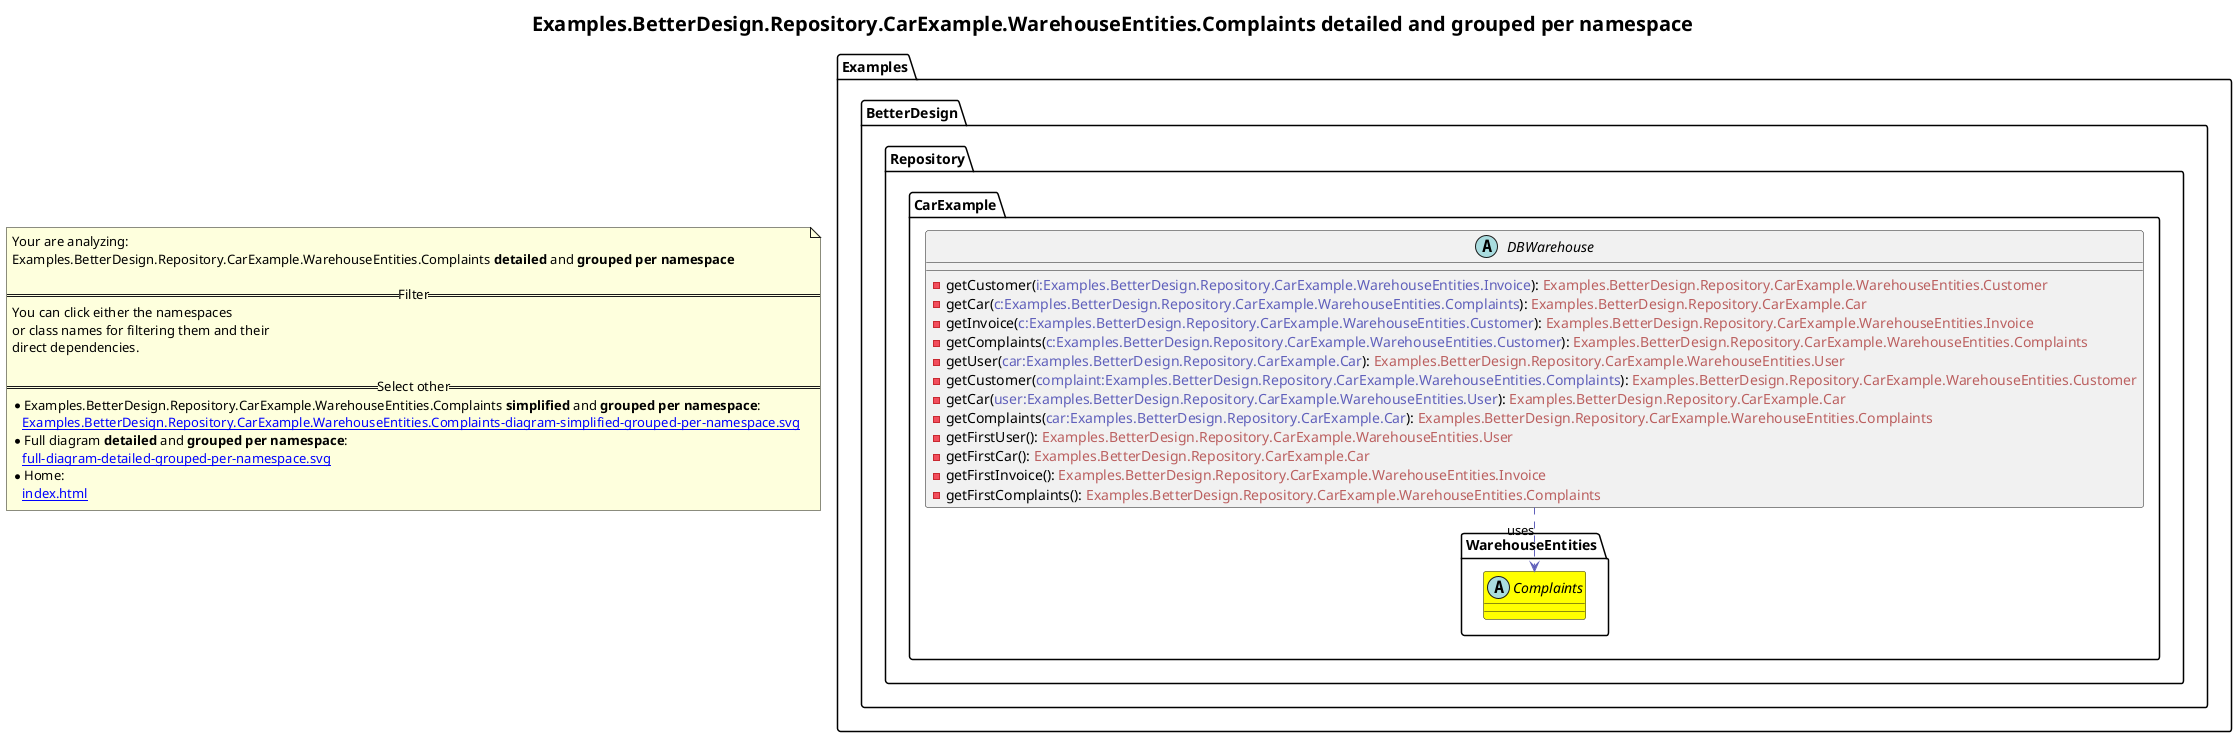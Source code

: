@startuml
skinparam linetype ortho
title <size:20>Examples.BetterDesign.Repository.CarExample.WarehouseEntities.Complaints **detailed** and **grouped per namespace**</size>
note "Your are analyzing:\nExamples.BetterDesign.Repository.CarExample.WarehouseEntities.Complaints **detailed** and **grouped per namespace**\n\n==Filter==\nYou can click either the namespaces \nor class names for filtering them and their\ndirect dependencies.\n\n==Select other==\n* Examples.BetterDesign.Repository.CarExample.WarehouseEntities.Complaints **simplified** and **grouped per namespace**:\n   [[Examples.BetterDesign.Repository.CarExample.WarehouseEntities.Complaints-diagram-simplified-grouped-per-namespace.svg]]\n* Full diagram **detailed** and **grouped per namespace**:\n   [[full-diagram-detailed-grouped-per-namespace.svg]]\n* Home:\n   [[index.html]]" as FloatingNote
namespace Examples [[Examples-diagram-detailed-grouped-per-namespace.svg]] {
namespace Examples.BetterDesign [[Examples.BetterDesign-diagram-detailed-grouped-per-namespace.svg]] {
namespace Examples.BetterDesign.Repository [[Examples.BetterDesign.Repository-diagram-detailed-grouped-per-namespace.svg]] {
namespace Examples.BetterDesign.Repository.CarExample [[Examples.BetterDesign.Repository.CarExample-diagram-detailed-grouped-per-namespace.svg]] {
      abstract class Examples.BetterDesign.Repository.CarExample.DBWarehouse [[Examples.BetterDesign.Repository.CarExample.DBWarehouse-diagram-detailed-grouped-per-namespace.svg]]  {
        - getCustomer(<font color="6060BB">i:Examples.BetterDesign.Repository.CarExample.WarehouseEntities.Invoice</font>): <font color="BB6060">Examples.BetterDesign.Repository.CarExample.WarehouseEntities.Customer</font>
        - getCar(<font color="6060BB">c:Examples.BetterDesign.Repository.CarExample.WarehouseEntities.Complaints</font>): <font color="BB6060">Examples.BetterDesign.Repository.CarExample.Car</font>
        - getInvoice(<font color="6060BB">c:Examples.BetterDesign.Repository.CarExample.WarehouseEntities.Customer</font>): <font color="BB6060">Examples.BetterDesign.Repository.CarExample.WarehouseEntities.Invoice</font>
        - getComplaints(<font color="6060BB">c:Examples.BetterDesign.Repository.CarExample.WarehouseEntities.Customer</font>): <font color="BB6060">Examples.BetterDesign.Repository.CarExample.WarehouseEntities.Complaints</font>
        - getUser(<font color="6060BB">car:Examples.BetterDesign.Repository.CarExample.Car</font>): <font color="BB6060">Examples.BetterDesign.Repository.CarExample.WarehouseEntities.User</font>
        - getCustomer(<font color="6060BB">complaint:Examples.BetterDesign.Repository.CarExample.WarehouseEntities.Complaints</font>): <font color="BB6060">Examples.BetterDesign.Repository.CarExample.WarehouseEntities.Customer</font>
        - getCar(<font color="6060BB">user:Examples.BetterDesign.Repository.CarExample.WarehouseEntities.User</font>): <font color="BB6060">Examples.BetterDesign.Repository.CarExample.Car</font>
        - getComplaints(<font color="6060BB">car:Examples.BetterDesign.Repository.CarExample.Car</font>): <font color="BB6060">Examples.BetterDesign.Repository.CarExample.WarehouseEntities.Complaints</font>
        - getFirstUser(<font color="6060BB"></font>): <font color="BB6060">Examples.BetterDesign.Repository.CarExample.WarehouseEntities.User</font>
        - getFirstCar(<font color="6060BB"></font>): <font color="BB6060">Examples.BetterDesign.Repository.CarExample.Car</font>
        - getFirstInvoice(<font color="6060BB"></font>): <font color="BB6060">Examples.BetterDesign.Repository.CarExample.WarehouseEntities.Invoice</font>
        - getFirstComplaints(<font color="6060BB"></font>): <font color="BB6060">Examples.BetterDesign.Repository.CarExample.WarehouseEntities.Complaints</font>
      }
'Compared namespace Examples.BetterDesign.Repository.CarExample [[Examples.BetterDesign.Repository.CarExample-diagram-detailed-grouped-per-namespace.svg]] { with last element of       }
' Closing all previous_sub_namespace_list namespace None because file analysis is finished.
' Closing namespace CarExample
}
' Closing namespace Repository
}
' Closing namespace BetterDesign
}
' Closing namespace Examples
}
namespace Examples [[Examples-diagram-detailed-grouped-per-namespace.svg]] {
namespace Examples.BetterDesign [[Examples.BetterDesign-diagram-detailed-grouped-per-namespace.svg]] {
namespace Examples.BetterDesign.Repository [[Examples.BetterDesign.Repository-diagram-detailed-grouped-per-namespace.svg]] {
namespace Examples.BetterDesign.Repository.CarExample [[Examples.BetterDesign.Repository.CarExample-diagram-detailed-grouped-per-namespace.svg]] {
namespace Examples.BetterDesign.Repository.CarExample.WarehouseEntities [[Examples.BetterDesign.Repository.CarExample.WarehouseEntities-diagram-detailed-grouped-per-namespace.svg]] {
        abstract class Examples.BetterDesign.Repository.CarExample.WarehouseEntities.Complaints [[Examples.BetterDesign.Repository.CarExample.WarehouseEntities.Complaints-diagram-detailed-grouped-per-namespace.svg]] #yellow {
        }
'Compared namespace Examples.BetterDesign.Repository.CarExample.WarehouseEntities [[Examples.BetterDesign.Repository.CarExample.WarehouseEntities-diagram-detailed-grouped-per-namespace.svg]] { with last element of         }
' Closing all previous_sub_namespace_list namespace None because file analysis is finished.
' Closing namespace WarehouseEntities
}
' Closing namespace CarExample
}
' Closing namespace Repository
}
' Closing namespace BetterDesign
}
' Closing namespace Examples
}
 ' *************************************** 
 ' *************************************** 
 ' *************************************** 
' Class relations extracted from namespace:
' Examples.BetterDesign.Repository.CarExample
Examples.BetterDesign.Repository.CarExample.DBWarehouse .[#6060BB].> Examples.BetterDesign.Repository.CarExample.WarehouseEntities.Complaints  : uses 
' Class relations extracted from namespace:
' Examples.BetterDesign.Repository.CarExample.WarehouseEntities
@enduml